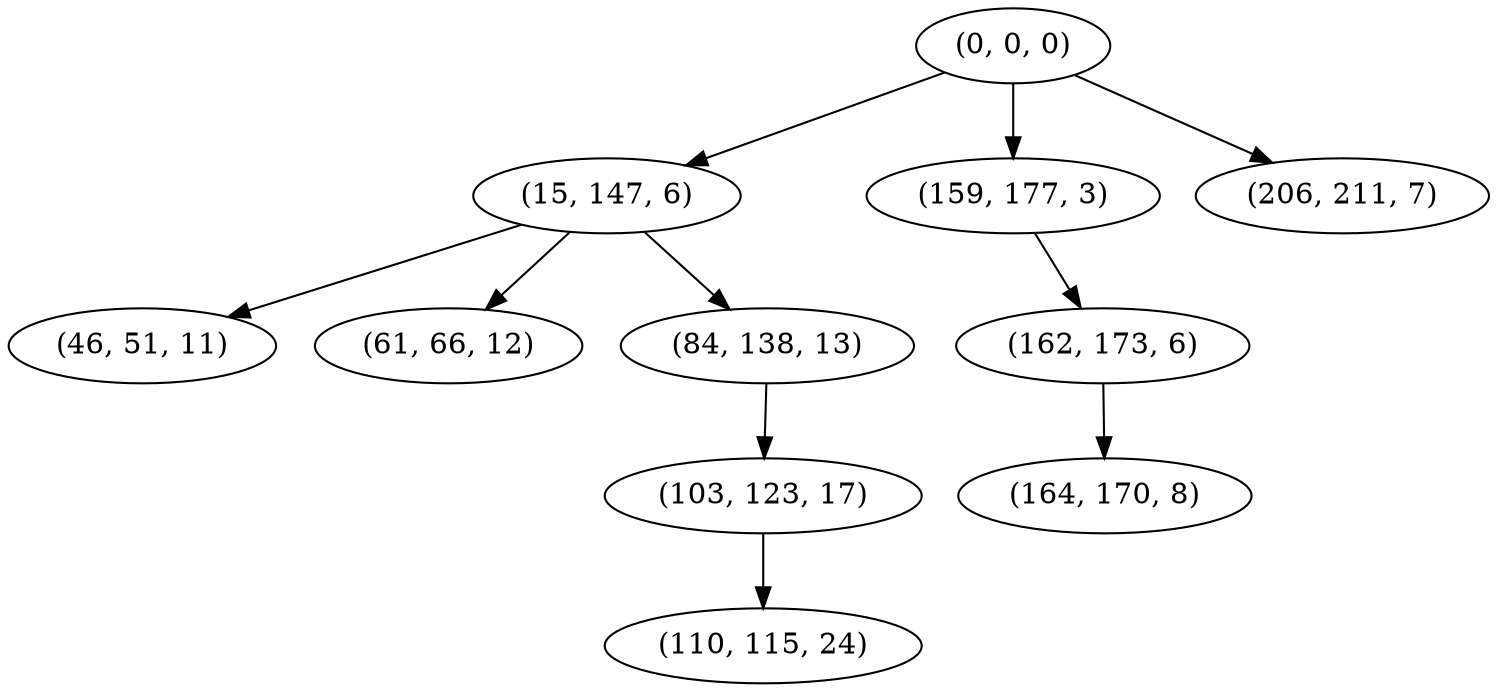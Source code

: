 digraph tree {
    "(0, 0, 0)";
    "(15, 147, 6)";
    "(46, 51, 11)";
    "(61, 66, 12)";
    "(84, 138, 13)";
    "(103, 123, 17)";
    "(110, 115, 24)";
    "(159, 177, 3)";
    "(162, 173, 6)";
    "(164, 170, 8)";
    "(206, 211, 7)";
    "(0, 0, 0)" -> "(15, 147, 6)";
    "(0, 0, 0)" -> "(159, 177, 3)";
    "(0, 0, 0)" -> "(206, 211, 7)";
    "(15, 147, 6)" -> "(46, 51, 11)";
    "(15, 147, 6)" -> "(61, 66, 12)";
    "(15, 147, 6)" -> "(84, 138, 13)";
    "(84, 138, 13)" -> "(103, 123, 17)";
    "(103, 123, 17)" -> "(110, 115, 24)";
    "(159, 177, 3)" -> "(162, 173, 6)";
    "(162, 173, 6)" -> "(164, 170, 8)";
}
